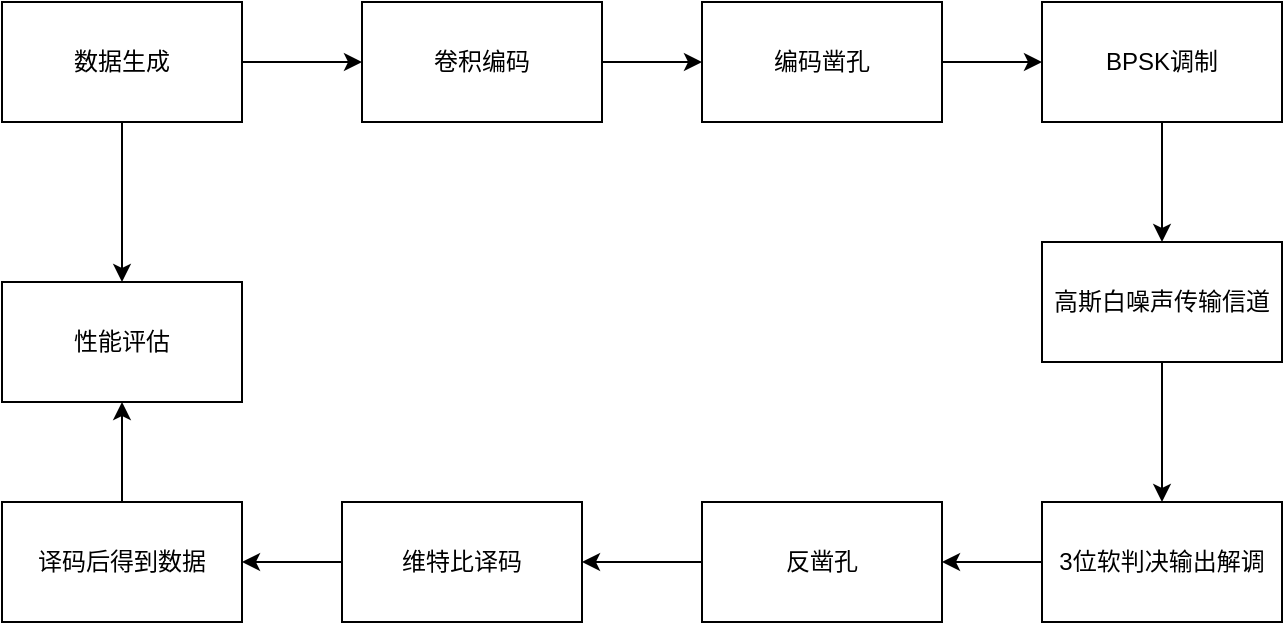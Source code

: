 <mxfile version="14.7.2" type="github"><diagram id="ywp2EylS8pykUpnR7Iq1" name="Page-1"><mxGraphModel dx="782" dy="1572" grid="1" gridSize="10" guides="1" tooltips="1" connect="1" arrows="1" fold="1" page="1" pageScale="1" pageWidth="827" pageHeight="1169" math="0" shadow="0"><root><mxCell id="0"/><mxCell id="1" parent="0"/><mxCell id="ycFRpfVtNXf8ZoZmoWbu-18" value="" style="edgeStyle=orthogonalEdgeStyle;rounded=0;orthogonalLoop=1;jettySize=auto;html=1;" edge="1" parent="1" source="ycFRpfVtNXf8ZoZmoWbu-1" target="ycFRpfVtNXf8ZoZmoWbu-17"><mxGeometry relative="1" as="geometry"/></mxCell><mxCell id="ycFRpfVtNXf8ZoZmoWbu-1" value="数据生成" style="rounded=0;whiteSpace=wrap;html=1;" vertex="1" parent="1"><mxGeometry x="80" y="-490" width="120" height="60" as="geometry"/></mxCell><mxCell id="ycFRpfVtNXf8ZoZmoWbu-2" value="" style="endArrow=classic;html=1;exitX=1;exitY=0.5;exitDx=0;exitDy=0;" edge="1" parent="1" source="ycFRpfVtNXf8ZoZmoWbu-1"><mxGeometry width="50" height="50" relative="1" as="geometry"><mxPoint x="230" y="-460.5" as="sourcePoint"/><mxPoint x="260" y="-460" as="targetPoint"/><Array as="points"><mxPoint x="260" y="-460"/></Array></mxGeometry></mxCell><mxCell id="ycFRpfVtNXf8ZoZmoWbu-7" value="" style="edgeStyle=orthogonalEdgeStyle;rounded=0;orthogonalLoop=1;jettySize=auto;html=1;" edge="1" parent="1" source="ycFRpfVtNXf8ZoZmoWbu-3" target="ycFRpfVtNXf8ZoZmoWbu-4"><mxGeometry relative="1" as="geometry"/></mxCell><mxCell id="ycFRpfVtNXf8ZoZmoWbu-3" value="卷积编码" style="rounded=0;whiteSpace=wrap;html=1;" vertex="1" parent="1"><mxGeometry x="260" y="-490" width="120" height="60" as="geometry"/></mxCell><mxCell id="ycFRpfVtNXf8ZoZmoWbu-8" value="" style="edgeStyle=orthogonalEdgeStyle;rounded=0;orthogonalLoop=1;jettySize=auto;html=1;" edge="1" parent="1" source="ycFRpfVtNXf8ZoZmoWbu-4" target="ycFRpfVtNXf8ZoZmoWbu-5"><mxGeometry relative="1" as="geometry"/></mxCell><mxCell id="ycFRpfVtNXf8ZoZmoWbu-4" value="编码凿孔" style="rounded=0;whiteSpace=wrap;html=1;" vertex="1" parent="1"><mxGeometry x="430" y="-490" width="120" height="60" as="geometry"/></mxCell><mxCell id="ycFRpfVtNXf8ZoZmoWbu-11" value="" style="edgeStyle=orthogonalEdgeStyle;rounded=0;orthogonalLoop=1;jettySize=auto;html=1;" edge="1" parent="1" source="ycFRpfVtNXf8ZoZmoWbu-5" target="ycFRpfVtNXf8ZoZmoWbu-9"><mxGeometry relative="1" as="geometry"/></mxCell><mxCell id="ycFRpfVtNXf8ZoZmoWbu-5" value="BPSK调制" style="rounded=0;whiteSpace=wrap;html=1;" vertex="1" parent="1"><mxGeometry x="600" y="-490" width="120" height="60" as="geometry"/></mxCell><mxCell id="ycFRpfVtNXf8ZoZmoWbu-13" value="" style="edgeStyle=orthogonalEdgeStyle;rounded=0;orthogonalLoop=1;jettySize=auto;html=1;" edge="1" parent="1" source="ycFRpfVtNXf8ZoZmoWbu-9" target="ycFRpfVtNXf8ZoZmoWbu-12"><mxGeometry relative="1" as="geometry"/></mxCell><mxCell id="ycFRpfVtNXf8ZoZmoWbu-9" value="高斯白噪声传输信道" style="rounded=0;whiteSpace=wrap;html=1;" vertex="1" parent="1"><mxGeometry x="600" y="-370" width="120" height="60" as="geometry"/></mxCell><mxCell id="ycFRpfVtNXf8ZoZmoWbu-22" value="" style="edgeStyle=orthogonalEdgeStyle;rounded=0;orthogonalLoop=1;jettySize=auto;html=1;" edge="1" parent="1" source="ycFRpfVtNXf8ZoZmoWbu-12" target="ycFRpfVtNXf8ZoZmoWbu-14"><mxGeometry relative="1" as="geometry"/></mxCell><mxCell id="ycFRpfVtNXf8ZoZmoWbu-12" value="3位软判决输出解调" style="rounded=0;whiteSpace=wrap;html=1;" vertex="1" parent="1"><mxGeometry x="600" y="-240" width="120" height="60" as="geometry"/></mxCell><mxCell id="ycFRpfVtNXf8ZoZmoWbu-21" value="" style="edgeStyle=orthogonalEdgeStyle;rounded=0;orthogonalLoop=1;jettySize=auto;html=1;" edge="1" parent="1" source="ycFRpfVtNXf8ZoZmoWbu-14" target="ycFRpfVtNXf8ZoZmoWbu-15"><mxGeometry relative="1" as="geometry"/></mxCell><mxCell id="ycFRpfVtNXf8ZoZmoWbu-14" value="反凿孔" style="rounded=0;whiteSpace=wrap;html=1;" vertex="1" parent="1"><mxGeometry x="430" y="-240" width="120" height="60" as="geometry"/></mxCell><mxCell id="ycFRpfVtNXf8ZoZmoWbu-20" value="" style="edgeStyle=orthogonalEdgeStyle;rounded=0;orthogonalLoop=1;jettySize=auto;html=1;" edge="1" parent="1" source="ycFRpfVtNXf8ZoZmoWbu-15" target="ycFRpfVtNXf8ZoZmoWbu-16"><mxGeometry relative="1" as="geometry"/></mxCell><mxCell id="ycFRpfVtNXf8ZoZmoWbu-15" value="维特比译码" style="rounded=0;whiteSpace=wrap;html=1;" vertex="1" parent="1"><mxGeometry x="250" y="-240" width="120" height="60" as="geometry"/></mxCell><mxCell id="ycFRpfVtNXf8ZoZmoWbu-19" value="" style="edgeStyle=orthogonalEdgeStyle;rounded=0;orthogonalLoop=1;jettySize=auto;html=1;" edge="1" parent="1" source="ycFRpfVtNXf8ZoZmoWbu-16" target="ycFRpfVtNXf8ZoZmoWbu-17"><mxGeometry relative="1" as="geometry"/></mxCell><mxCell id="ycFRpfVtNXf8ZoZmoWbu-16" value="译码后得到数据" style="rounded=0;whiteSpace=wrap;html=1;" vertex="1" parent="1"><mxGeometry x="80" y="-240" width="120" height="60" as="geometry"/></mxCell><mxCell id="ycFRpfVtNXf8ZoZmoWbu-17" value="性能评估" style="rounded=0;whiteSpace=wrap;html=1;" vertex="1" parent="1"><mxGeometry x="80" y="-350" width="120" height="60" as="geometry"/></mxCell></root></mxGraphModel></diagram></mxfile>